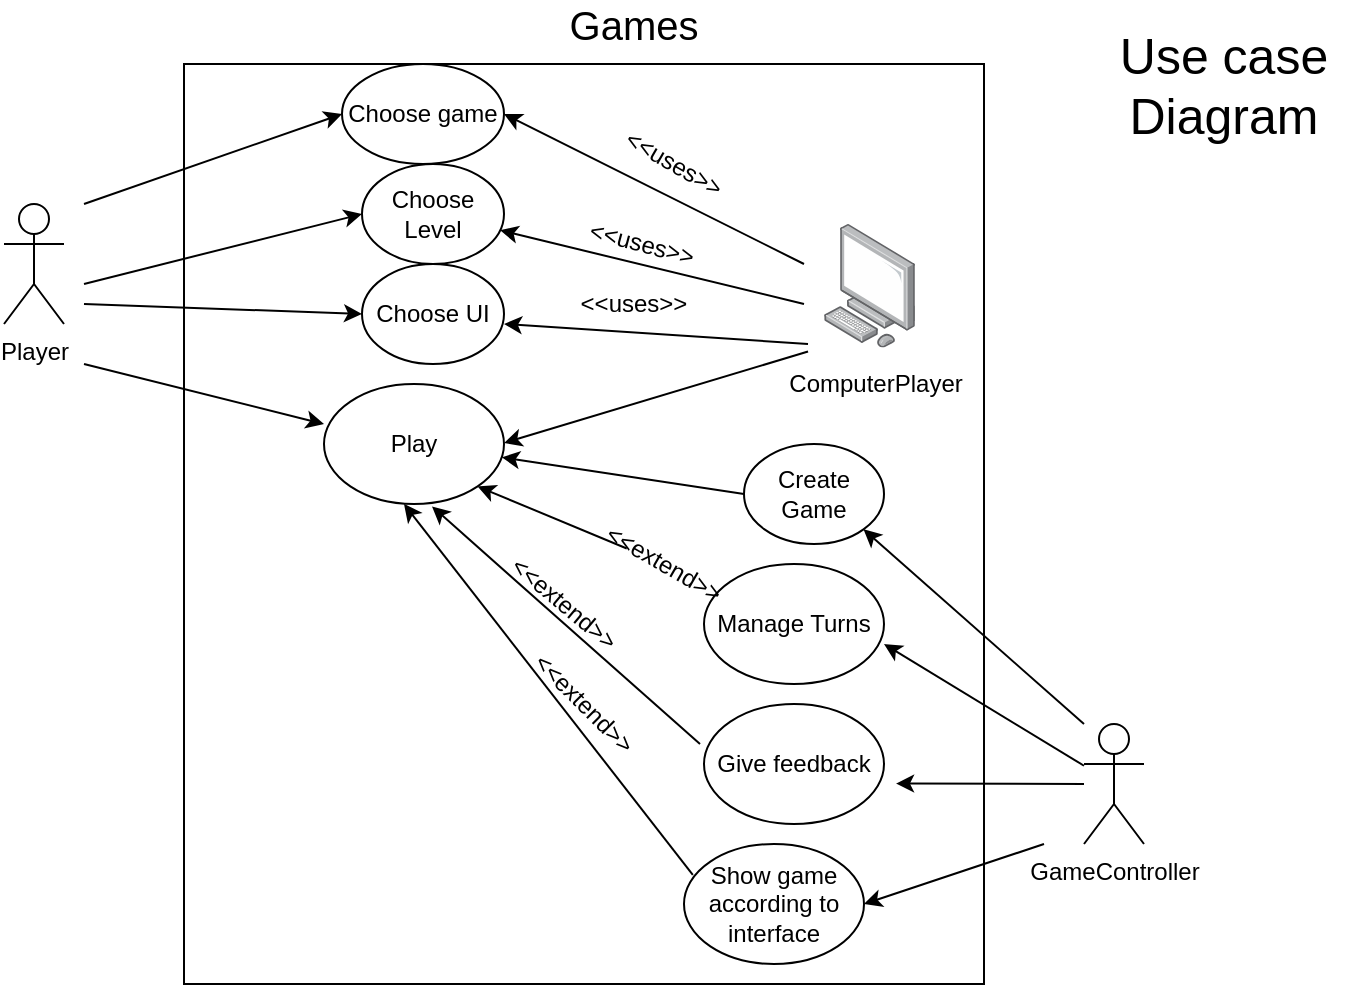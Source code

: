 <mxfile version="14.6.12" type="device" pages="4"><diagram id="Kfv9cLWpVfTjZu-Ll3FU" name="Use Case Diagram"><mxGraphModel dx="920" dy="556" grid="1" gridSize="10" guides="1" tooltips="1" connect="1" arrows="1" fold="1" page="1" pageScale="1" pageWidth="827" pageHeight="1169" math="0" shadow="0"><root><mxCell id="0"/><mxCell id="1" parent="0"/><mxCell id="fmGJ1jPK9tVz3Tthx8Hf-34" value="" style="rounded=0;whiteSpace=wrap;html=1;" parent="1" vertex="1"><mxGeometry x="230" y="50" width="400" height="460" as="geometry"/></mxCell><mxCell id="fmGJ1jPK9tVz3Tthx8Hf-35" value="Player" style="shape=umlActor;verticalLabelPosition=bottom;verticalAlign=top;html=1;outlineConnect=0;" parent="1" vertex="1"><mxGeometry x="140" y="120" width="30" height="60" as="geometry"/></mxCell><mxCell id="fmGJ1jPK9tVz3Tthx8Hf-36" value="" style="endArrow=classic;html=1;entryX=0;entryY=0.5;entryDx=0;entryDy=0;" parent="1" target="fmGJ1jPK9tVz3Tthx8Hf-40" edge="1"><mxGeometry width="50" height="50" relative="1" as="geometry"><mxPoint x="180" y="120" as="sourcePoint"/><mxPoint x="310" y="100" as="targetPoint"/></mxGeometry></mxCell><mxCell id="fmGJ1jPK9tVz3Tthx8Hf-37" value="" style="endArrow=classic;html=1;entryX=0;entryY=0.5;entryDx=0;entryDy=0;" parent="1" target="fmGJ1jPK9tVz3Tthx8Hf-41" edge="1"><mxGeometry width="50" height="50" relative="1" as="geometry"><mxPoint x="180" y="160" as="sourcePoint"/><mxPoint x="310" y="160" as="targetPoint"/></mxGeometry></mxCell><mxCell id="fmGJ1jPK9tVz3Tthx8Hf-38" value="" style="endArrow=classic;html=1;" parent="1" edge="1"><mxGeometry width="50" height="50" relative="1" as="geometry"><mxPoint x="180" y="200" as="sourcePoint"/><mxPoint x="300" y="230" as="targetPoint"/></mxGeometry></mxCell><mxCell id="fmGJ1jPK9tVz3Tthx8Hf-39" value="Play" style="ellipse;whiteSpace=wrap;html=1;" parent="1" vertex="1"><mxGeometry x="300" y="210" width="90" height="60" as="geometry"/></mxCell><mxCell id="fmGJ1jPK9tVz3Tthx8Hf-40" value="Choose game" style="ellipse;whiteSpace=wrap;html=1;" parent="1" vertex="1"><mxGeometry x="309" y="50" width="81" height="50" as="geometry"/></mxCell><mxCell id="fmGJ1jPK9tVz3Tthx8Hf-41" value="Choose Level" style="ellipse;whiteSpace=wrap;html=1;" parent="1" vertex="1"><mxGeometry x="319" y="100" width="71" height="50" as="geometry"/></mxCell><mxCell id="fmGJ1jPK9tVz3Tthx8Hf-42" value="" style="endArrow=classic;html=1;" parent="1" target="fmGJ1jPK9tVz3Tthx8Hf-41" edge="1"><mxGeometry width="50" height="50" relative="1" as="geometry"><mxPoint x="540" y="170" as="sourcePoint"/><mxPoint x="400" y="170" as="targetPoint"/></mxGeometry></mxCell><mxCell id="fmGJ1jPK9tVz3Tthx8Hf-43" value="" style="endArrow=classic;html=1;entryX=1.122;entryY=0.5;entryDx=0;entryDy=0;entryPerimeter=0;exitX=-0.175;exitY=1.032;exitDx=0;exitDy=0;exitPerimeter=0;" parent="1" source="fmGJ1jPK9tVz3Tthx8Hf-59" edge="1"><mxGeometry width="50" height="50" relative="1" as="geometry"><mxPoint x="540" y="200" as="sourcePoint"/><mxPoint x="390" y="239.5" as="targetPoint"/></mxGeometry></mxCell><mxCell id="fmGJ1jPK9tVz3Tthx8Hf-44" value="" style="endArrow=classic;html=1;entryX=1;entryY=0.5;entryDx=0;entryDy=0;" parent="1" target="fmGJ1jPK9tVz3Tthx8Hf-40" edge="1"><mxGeometry width="50" height="50" relative="1" as="geometry"><mxPoint x="540" y="150" as="sourcePoint"/><mxPoint x="399" y="99.5" as="targetPoint"/></mxGeometry></mxCell><mxCell id="fmGJ1jPK9tVz3Tthx8Hf-45" value="" style="endArrow=classic;html=1;entryX=1;entryY=1;entryDx=0;entryDy=0;startArrow=none;" parent="1" source="fmGJ1jPK9tVz3Tthx8Hf-51" target="fmGJ1jPK9tVz3Tthx8Hf-39" edge="1"><mxGeometry width="50" height="50" relative="1" as="geometry"><mxPoint x="500" y="330" as="sourcePoint"/><mxPoint x="400" y="249.5" as="targetPoint"/></mxGeometry></mxCell><mxCell id="fmGJ1jPK9tVz3Tthx8Hf-46" value="" style="endArrow=classic;html=1;entryX=1;entryY=1;entryDx=0;entryDy=0;" parent="1" edge="1"><mxGeometry width="50" height="50" relative="1" as="geometry"><mxPoint x="488" y="390" as="sourcePoint"/><mxPoint x="354.0" y="271.213" as="targetPoint"/></mxGeometry></mxCell><mxCell id="fmGJ1jPK9tVz3Tthx8Hf-47" value="" style="endArrow=classic;html=1;exitX=0.049;exitY=0.257;exitDx=0;exitDy=0;exitPerimeter=0;" parent="1" source="fmGJ1jPK9tVz3Tthx8Hf-50" edge="1"><mxGeometry width="50" height="50" relative="1" as="geometry"><mxPoint x="480" y="450" as="sourcePoint"/><mxPoint x="340" y="270" as="targetPoint"/></mxGeometry></mxCell><mxCell id="fmGJ1jPK9tVz3Tthx8Hf-48" value="Manage Turns" style="ellipse;whiteSpace=wrap;html=1;" parent="1" vertex="1"><mxGeometry x="490" y="300" width="90" height="60" as="geometry"/></mxCell><mxCell id="fmGJ1jPK9tVz3Tthx8Hf-49" value="Give feedback" style="ellipse;whiteSpace=wrap;html=1;" parent="1" vertex="1"><mxGeometry x="490" y="370" width="90" height="60" as="geometry"/></mxCell><mxCell id="fmGJ1jPK9tVz3Tthx8Hf-50" value="Show game according to interface" style="ellipse;whiteSpace=wrap;html=1;" parent="1" vertex="1"><mxGeometry x="480" y="440" width="90" height="60" as="geometry"/></mxCell><mxCell id="fmGJ1jPK9tVz3Tthx8Hf-51" value="&amp;lt;&amp;lt;extend&amp;gt;&amp;gt;" style="text;html=1;strokeColor=none;fillColor=none;align=center;verticalAlign=middle;whiteSpace=wrap;rounded=0;rotation=30;" parent="1" vertex="1"><mxGeometry x="450" y="290" width="40" height="20" as="geometry"/></mxCell><mxCell id="fmGJ1jPK9tVz3Tthx8Hf-53" value="&amp;lt;&amp;lt;extend&amp;gt;&amp;gt;" style="text;html=1;strokeColor=none;fillColor=none;align=center;verticalAlign=middle;whiteSpace=wrap;rounded=0;rotation=40;" parent="1" vertex="1"><mxGeometry x="400" y="310" width="40" height="20" as="geometry"/></mxCell><mxCell id="fmGJ1jPK9tVz3Tthx8Hf-54" value="&amp;lt;&amp;lt;extend&amp;gt;&amp;gt;" style="text;html=1;strokeColor=none;fillColor=none;align=center;verticalAlign=middle;whiteSpace=wrap;rounded=0;rotation=45;" parent="1" vertex="1"><mxGeometry x="410" y="360" width="40" height="20" as="geometry"/></mxCell><mxCell id="fmGJ1jPK9tVz3Tthx8Hf-55" value="GameController" style="shape=umlActor;verticalLabelPosition=bottom;verticalAlign=top;html=1;outlineConnect=0;" parent="1" vertex="1"><mxGeometry x="680" y="380" width="30" height="60" as="geometry"/></mxCell><mxCell id="fmGJ1jPK9tVz3Tthx8Hf-56" value="" style="endArrow=classic;html=1;" parent="1" source="fmGJ1jPK9tVz3Tthx8Hf-55" edge="1"><mxGeometry width="50" height="50" relative="1" as="geometry"><mxPoint x="530" y="390" as="sourcePoint"/><mxPoint x="580" y="340" as="targetPoint"/></mxGeometry></mxCell><mxCell id="fmGJ1jPK9tVz3Tthx8Hf-57" value="" style="endArrow=classic;html=1;entryX=1.067;entryY=0.663;entryDx=0;entryDy=0;entryPerimeter=0;" parent="1" target="fmGJ1jPK9tVz3Tthx8Hf-49" edge="1"><mxGeometry width="50" height="50" relative="1" as="geometry"><mxPoint x="680" y="410" as="sourcePoint"/><mxPoint x="590" y="350" as="targetPoint"/></mxGeometry></mxCell><mxCell id="fmGJ1jPK9tVz3Tthx8Hf-58" value="" style="endArrow=classic;html=1;entryX=1;entryY=0.5;entryDx=0;entryDy=0;" parent="1" target="fmGJ1jPK9tVz3Tthx8Hf-50" edge="1"><mxGeometry width="50" height="50" relative="1" as="geometry"><mxPoint x="660" y="440" as="sourcePoint"/><mxPoint x="596.03" y="419.78" as="targetPoint"/></mxGeometry></mxCell><mxCell id="fmGJ1jPK9tVz3Tthx8Hf-59" value="" style="points=[];aspect=fixed;html=1;align=center;shadow=0;dashed=0;image;image=img/lib/allied_telesis/computer_and_terminals/Personal_Computer.svg;" parent="1" vertex="1"><mxGeometry x="550" y="130" width="45.6" height="61.8" as="geometry"/></mxCell><mxCell id="fmGJ1jPK9tVz3Tthx8Hf-60" value="ComputerPlayer" style="text;html=1;strokeColor=none;fillColor=none;align=center;verticalAlign=middle;whiteSpace=wrap;rounded=0;" parent="1" vertex="1"><mxGeometry x="555.6" y="200" width="40" height="20" as="geometry"/></mxCell><mxCell id="fmGJ1jPK9tVz3Tthx8Hf-61" value="&lt;font style=&quot;font-size: 20px&quot;&gt;Games&lt;/font&gt;" style="text;html=1;strokeColor=none;fillColor=none;align=center;verticalAlign=middle;whiteSpace=wrap;rounded=0;glass=1;" parent="1" vertex="1"><mxGeometry x="390" y="20" width="130" height="20" as="geometry"/></mxCell><mxCell id="fmGJ1jPK9tVz3Tthx8Hf-63" value="&lt;font style=&quot;font-size: 25px&quot;&gt;Use case&lt;br&gt;Diagram&lt;br&gt;&lt;/font&gt;" style="text;html=1;strokeColor=none;fillColor=none;align=center;verticalAlign=middle;whiteSpace=wrap;rounded=0;glass=1;strokeWidth=25;" parent="1" vertex="1"><mxGeometry x="690" y="50" width="120" height="20" as="geometry"/></mxCell><mxCell id="d9lMwyay_7LNkSgsdS78-3" value="&lt;font color=&quot;#000000&quot;&gt;&amp;lt;&amp;lt;uses&amp;gt;&amp;gt;&lt;/font&gt;" style="text;html=1;strokeColor=none;fillColor=none;align=center;verticalAlign=middle;whiteSpace=wrap;rounded=0;shadow=0;glass=0;fontColor=#FFFFFF;rotation=30;" parent="1" vertex="1"><mxGeometry x="430" y="90" width="90" height="20" as="geometry"/></mxCell><mxCell id="d9lMwyay_7LNkSgsdS78-4" value="&lt;font color=&quot;#000000&quot;&gt;&amp;lt;&amp;lt;uses&amp;gt;&amp;gt;&lt;/font&gt;" style="text;html=1;strokeColor=none;fillColor=none;align=center;verticalAlign=middle;whiteSpace=wrap;rounded=0;shadow=0;glass=0;fontColor=#FFFFFF;rotation=15;" parent="1" vertex="1"><mxGeometry x="414" y="130" width="90" height="20" as="geometry"/></mxCell><mxCell id="fHSv1JuTwKMK2p51Aazv-4" value="Choose UI" style="ellipse;whiteSpace=wrap;html=1;" parent="1" vertex="1"><mxGeometry x="319" y="150" width="71" height="50" as="geometry"/></mxCell><mxCell id="fHSv1JuTwKMK2p51Aazv-7" value="" style="endArrow=classic;html=1;entryX=0;entryY=0.5;entryDx=0;entryDy=0;" parent="1" target="fHSv1JuTwKMK2p51Aazv-4" edge="1"><mxGeometry width="50" height="50" relative="1" as="geometry"><mxPoint x="180" y="170" as="sourcePoint"/><mxPoint x="430" y="160" as="targetPoint"/></mxGeometry></mxCell><mxCell id="fHSv1JuTwKMK2p51Aazv-8" value="&lt;font color=&quot;#000000&quot;&gt;&amp;lt;&amp;lt;uses&amp;gt;&amp;gt;&lt;/font&gt;" style="text;html=1;strokeColor=none;fillColor=none;align=center;verticalAlign=middle;whiteSpace=wrap;rounded=0;shadow=0;glass=0;fontColor=#FFFFFF;rotation=0;" parent="1" vertex="1"><mxGeometry x="410" y="160" width="90" height="20" as="geometry"/></mxCell><mxCell id="fHSv1JuTwKMK2p51Aazv-9" value="" style="endArrow=classic;html=1;" parent="1" edge="1"><mxGeometry width="50" height="50" relative="1" as="geometry"><mxPoint x="542" y="190" as="sourcePoint"/><mxPoint x="390.005" y="180.002" as="targetPoint"/></mxGeometry></mxCell><mxCell id="fHSv1JuTwKMK2p51Aazv-11" value="Create Game" style="ellipse;whiteSpace=wrap;html=1;" parent="1" vertex="1"><mxGeometry x="510" y="240" width="70" height="50" as="geometry"/></mxCell><mxCell id="fHSv1JuTwKMK2p51Aazv-15" value="" style="endArrow=classic;html=1;entryX=1;entryY=1;entryDx=0;entryDy=0;" parent="1" target="fHSv1JuTwKMK2p51Aazv-11" edge="1"><mxGeometry width="50" height="50" relative="1" as="geometry"><mxPoint x="680" y="380" as="sourcePoint"/><mxPoint x="730" y="330" as="targetPoint"/></mxGeometry></mxCell><mxCell id="fHSv1JuTwKMK2p51Aazv-17" value="" style="endArrow=classic;html=1;exitX=0;exitY=0.5;exitDx=0;exitDy=0;" parent="1" source="fHSv1JuTwKMK2p51Aazv-11" target="fmGJ1jPK9tVz3Tthx8Hf-39" edge="1"><mxGeometry width="50" height="50" relative="1" as="geometry"><mxPoint x="380" y="310" as="sourcePoint"/><mxPoint x="430" y="260" as="targetPoint"/></mxGeometry></mxCell></root></mxGraphModel></diagram><diagram id="VDHdiBBQ88f43B83CeXK" name="Activity Diagram"><mxGraphModel dx="1117" dy="676" grid="1" gridSize="10" guides="1" tooltips="1" connect="1" arrows="1" fold="1" page="1" pageScale="1" pageWidth="827" pageHeight="1169" math="0" shadow="0"><root><mxCell id="D2iqlwAgLP0jK3scuJWC-0"/><mxCell id="D2iqlwAgLP0jK3scuJWC-1" parent="D2iqlwAgLP0jK3scuJWC-0"/><mxCell id="EbOYa1Z9FjeE-dZY1mAR-6" value="Display game options" style="rounded=1;whiteSpace=wrap;html=1;glass=0;strokeWidth=1;" parent="D2iqlwAgLP0jK3scuJWC-1" vertex="1"><mxGeometry x="355" y="80" width="100" height="50" as="geometry"/></mxCell><mxCell id="EbOYa1Z9FjeE-dZY1mAR-7" value="" style="points=[[0.145,0.145,0],[0.5,0,0],[0.855,0.145,0],[1,0.5,0],[0.855,0.855,0],[0.5,1,0],[0.145,0.855,0],[0,0.5,0]];shape=mxgraph.bpmn.event;html=1;verticalLabelPosition=bottom;labelBackgroundColor=#ffffff;verticalAlign=top;align=center;perimeter=ellipsePerimeter;outlineConnect=0;aspect=fixed;outline=standard;symbol=general;glass=0;strokeWidth=1;fillColor=#000000;" parent="D2iqlwAgLP0jK3scuJWC-1" vertex="1"><mxGeometry x="390" y="10" width="30" height="30" as="geometry"/></mxCell><mxCell id="EbOYa1Z9FjeE-dZY1mAR-8" value="" style="endArrow=classic;html=1;exitX=0.5;exitY=1;exitDx=0;exitDy=0;exitPerimeter=0;entryX=0.5;entryY=0;entryDx=0;entryDy=0;" parent="D2iqlwAgLP0jK3scuJWC-1" source="EbOYa1Z9FjeE-dZY1mAR-7" target="EbOYa1Z9FjeE-dZY1mAR-6" edge="1"><mxGeometry width="50" height="50" relative="1" as="geometry"><mxPoint x="110" y="240" as="sourcePoint"/><mxPoint x="160" y="190" as="targetPoint"/></mxGeometry></mxCell><mxCell id="EbOYa1Z9FjeE-dZY1mAR-16" value="" style="edgeStyle=orthogonalEdgeStyle;rounded=0;orthogonalLoop=1;jettySize=auto;html=1;entryX=0.5;entryY=0;entryDx=0;entryDy=0;" parent="D2iqlwAgLP0jK3scuJWC-1" source="EbOYa1Z9FjeE-dZY1mAR-9" target="qBonkk8LBmKzCiXyyd8T-0" edge="1"><mxGeometry relative="1" as="geometry"><mxPoint x="405" y="330" as="targetPoint"/></mxGeometry></mxCell><mxCell id="EbOYa1Z9FjeE-dZY1mAR-9" value="&lt;span&gt;Display game Difficulty&lt;/span&gt;" style="rounded=1;whiteSpace=wrap;html=1;glass=0;strokeWidth=1;" parent="D2iqlwAgLP0jK3scuJWC-1" vertex="1"><mxGeometry x="355" y="190" width="100" height="50" as="geometry"/></mxCell><mxCell id="EbOYa1Z9FjeE-dZY1mAR-28" value="" style="edgeStyle=orthogonalEdgeStyle;rounded=0;orthogonalLoop=1;jettySize=auto;html=1;entryX=0.5;entryY=0;entryDx=0;entryDy=0;" parent="D2iqlwAgLP0jK3scuJWC-1" source="EbOYa1Z9FjeE-dZY1mAR-12" target="EbOYa1Z9FjeE-dZY1mAR-70" edge="1"><mxGeometry relative="1" as="geometry"><mxPoint x="398.765" y="510.016" as="targetPoint"/></mxGeometry></mxCell><mxCell id="EbOYa1Z9FjeE-dZY1mAR-12" value="Display Game" style="rounded=1;whiteSpace=wrap;html=1;glass=0;strokeWidth=1;" parent="D2iqlwAgLP0jK3scuJWC-1" vertex="1"><mxGeometry x="355" y="420" width="100" height="50" as="geometry"/></mxCell><mxCell id="EbOYa1Z9FjeE-dZY1mAR-20" value="" style="endArrow=classic;html=1;exitX=0.5;exitY=1;exitDx=0;exitDy=0;entryX=0.5;entryY=0;entryDx=0;entryDy=0;" parent="D2iqlwAgLP0jK3scuJWC-1" source="EbOYa1Z9FjeE-dZY1mAR-6" target="EbOYa1Z9FjeE-dZY1mAR-9" edge="1"><mxGeometry width="50" height="50" relative="1" as="geometry"><mxPoint x="390" y="270" as="sourcePoint"/><mxPoint x="440" y="220" as="targetPoint"/></mxGeometry></mxCell><mxCell id="EbOYa1Z9FjeE-dZY1mAR-23" value="Player move" style="rounded=1;whiteSpace=wrap;html=1;glass=0;strokeWidth=1;" parent="D2iqlwAgLP0jK3scuJWC-1" vertex="1"><mxGeometry x="520" y="530" width="100" height="50" as="geometry"/></mxCell><mxCell id="EbOYa1Z9FjeE-dZY1mAR-31" value="" style="edgeStyle=orthogonalEdgeStyle;rounded=0;orthogonalLoop=1;jettySize=auto;html=1;exitX=1;exitY=0.5;exitDx=0;exitDy=0;" parent="D2iqlwAgLP0jK3scuJWC-1" source="EbOYa1Z9FjeE-dZY1mAR-70" target="EbOYa1Z9FjeE-dZY1mAR-23" edge="1"><mxGeometry relative="1" as="geometry"><mxPoint x="440" y="555" as="sourcePoint"/></mxGeometry></mxCell><mxCell id="EbOYa1Z9FjeE-dZY1mAR-35" value="" style="edgeStyle=orthogonalEdgeStyle;rounded=0;orthogonalLoop=1;jettySize=auto;html=1;exitX=0;exitY=0.5;exitDx=0;exitDy=0;" parent="D2iqlwAgLP0jK3scuJWC-1" source="EbOYa1Z9FjeE-dZY1mAR-70" target="EbOYa1Z9FjeE-dZY1mAR-34" edge="1"><mxGeometry relative="1" as="geometry"><mxPoint x="357.5" y="555" as="sourcePoint"/></mxGeometry></mxCell><mxCell id="EbOYa1Z9FjeE-dZY1mAR-34" value="Compuer move" style="rounded=1;whiteSpace=wrap;html=1;glass=0;strokeWidth=1;" parent="D2iqlwAgLP0jK3scuJWC-1" vertex="1"><mxGeometry x="180" y="530" width="100" height="50" as="geometry"/></mxCell><mxCell id="EbOYa1Z9FjeE-dZY1mAR-36" value="Player Turn?" style="text;html=1;strokeColor=none;fillColor=none;align=center;verticalAlign=middle;whiteSpace=wrap;rounded=0;glass=0;" parent="D2iqlwAgLP0jK3scuJWC-1" vertex="1"><mxGeometry x="455" y="530" width="40" height="20" as="geometry"/></mxCell><mxCell id="EbOYa1Z9FjeE-dZY1mAR-42" value="else" style="text;html=1;strokeColor=none;fillColor=none;align=center;verticalAlign=middle;whiteSpace=wrap;rounded=0;glass=0;" parent="D2iqlwAgLP0jK3scuJWC-1" vertex="1"><mxGeometry x="315" y="530" width="40" height="20" as="geometry"/></mxCell><mxCell id="EbOYa1Z9FjeE-dZY1mAR-47" value="" style="endArrow=classic;html=1;exitX=0.5;exitY=1;exitDx=0;exitDy=0;entryX=0.5;entryY=0;entryDx=0;entryDy=0;" parent="D2iqlwAgLP0jK3scuJWC-1" source="EbOYa1Z9FjeE-dZY1mAR-34" target="EbOYa1Z9FjeE-dZY1mAR-71" edge="1"><mxGeometry width="50" height="50" relative="1" as="geometry"><mxPoint x="290" y="720" as="sourcePoint"/><mxPoint x="402.5" y="700" as="targetPoint"/></mxGeometry></mxCell><mxCell id="EbOYa1Z9FjeE-dZY1mAR-48" value="" style="endArrow=classic;html=1;exitX=0.5;exitY=1;exitDx=0;exitDy=0;entryX=0.5;entryY=0;entryDx=0;entryDy=0;" parent="D2iqlwAgLP0jK3scuJWC-1" source="EbOYa1Z9FjeE-dZY1mAR-23" target="EbOYa1Z9FjeE-dZY1mAR-71" edge="1"><mxGeometry width="50" height="50" relative="1" as="geometry"><mxPoint x="240" y="590" as="sourcePoint"/><mxPoint x="402.5" y="700" as="targetPoint"/></mxGeometry></mxCell><mxCell id="EbOYa1Z9FjeE-dZY1mAR-53" value="" style="endArrow=classic;html=1;exitX=1;exitY=0.5;exitDx=0;exitDy=0;entryX=0;entryY=0.5;entryDx=0;entryDy=0;entryPerimeter=0;" parent="D2iqlwAgLP0jK3scuJWC-1" source="EbOYa1Z9FjeE-dZY1mAR-71" target="EbOYa1Z9FjeE-dZY1mAR-55" edge="1"><mxGeometry width="50" height="50" relative="1" as="geometry"><mxPoint x="450" y="745" as="sourcePoint"/><mxPoint x="520" y="745" as="targetPoint"/></mxGeometry></mxCell><mxCell id="EbOYa1Z9FjeE-dZY1mAR-54" value="" style="endArrow=classic;html=1;exitX=0;exitY=0.5;exitDx=0;exitDy=0;entryX=1;entryY=0.5;entryDx=0;entryDy=0;" parent="D2iqlwAgLP0jK3scuJWC-1" source="EbOYa1Z9FjeE-dZY1mAR-71" target="EbOYa1Z9FjeE-dZY1mAR-56" edge="1"><mxGeometry width="50" height="50" relative="1" as="geometry"><mxPoint x="355" y="745" as="sourcePoint"/><mxPoint x="280" y="745" as="targetPoint"/></mxGeometry></mxCell><mxCell id="EbOYa1Z9FjeE-dZY1mAR-68" value="" style="edgeStyle=orthogonalEdgeStyle;rounded=0;orthogonalLoop=1;jettySize=auto;html=1;" parent="D2iqlwAgLP0jK3scuJWC-1" source="EbOYa1Z9FjeE-dZY1mAR-55" target="EbOYa1Z9FjeE-dZY1mAR-67" edge="1"><mxGeometry relative="1" as="geometry"/></mxCell><mxCell id="EbOYa1Z9FjeE-dZY1mAR-55" value="'win'\'lose'\'tie'&lt;br&gt;Feedback" style="rounded=1;whiteSpace=wrap;html=1;glass=0;strokeWidth=1;" parent="D2iqlwAgLP0jK3scuJWC-1" vertex="1"><mxGeometry x="630" y="720" width="100" height="50" as="geometry"/></mxCell><mxCell id="EbOYa1Z9FjeE-dZY1mAR-56" value="&quot;In progress&quot; Feedback" style="rounded=1;whiteSpace=wrap;html=1;glass=0;strokeWidth=1;" parent="D2iqlwAgLP0jK3scuJWC-1" vertex="1"><mxGeometry x="80" y="720" width="100" height="50" as="geometry"/></mxCell><mxCell id="EbOYa1Z9FjeE-dZY1mAR-59" value="Game finish?" style="text;html=1;strokeColor=none;fillColor=none;align=center;verticalAlign=middle;whiteSpace=wrap;rounded=0;glass=0;" parent="D2iqlwAgLP0jK3scuJWC-1" vertex="1"><mxGeometry x="470" y="720" width="100" height="20" as="geometry"/></mxCell><mxCell id="EbOYa1Z9FjeE-dZY1mAR-62" value="else" style="text;html=1;strokeColor=none;fillColor=none;align=center;verticalAlign=middle;whiteSpace=wrap;rounded=0;glass=0;" parent="D2iqlwAgLP0jK3scuJWC-1" vertex="1"><mxGeometry x="290" y="720" width="40" height="20" as="geometry"/></mxCell><mxCell id="EbOYa1Z9FjeE-dZY1mAR-66" value="" style="endArrow=classic;html=1;exitX=0.5;exitY=0;exitDx=0;exitDy=0;" parent="D2iqlwAgLP0jK3scuJWC-1" source="EbOYa1Z9FjeE-dZY1mAR-56" edge="1"><mxGeometry width="50" height="50" relative="1" as="geometry"><mxPoint x="460" y="620" as="sourcePoint"/><mxPoint x="350" y="450" as="targetPoint"/><Array as="points"><mxPoint x="130" y="450"/><mxPoint x="270" y="450"/></Array></mxGeometry></mxCell><mxCell id="EbOYa1Z9FjeE-dZY1mAR-67" value="" style="points=[[0.145,0.145,0],[0.5,0,0],[0.855,0.145,0],[1,0.5,0],[0.855,0.855,0],[0.5,1,0],[0.145,0.855,0],[0,0.5,0]];shape=mxgraph.bpmn.event;html=1;verticalLabelPosition=bottom;labelBackgroundColor=#ffffff;verticalAlign=top;align=center;perimeter=ellipsePerimeter;outlineConnect=0;aspect=fixed;outline=standard;symbol=general;glass=0;strokeWidth=1;fillColor=#000000;" parent="D2iqlwAgLP0jK3scuJWC-1" vertex="1"><mxGeometry x="665" y="880" width="30" height="30" as="geometry"/></mxCell><mxCell id="EbOYa1Z9FjeE-dZY1mAR-70" value="" style="rhombus;whiteSpace=wrap;html=1;glass=0;strokeWidth=1;" parent="D2iqlwAgLP0jK3scuJWC-1" vertex="1"><mxGeometry x="380" y="530" width="50" height="50" as="geometry"/></mxCell><mxCell id="EbOYa1Z9FjeE-dZY1mAR-71" value="" style="rhombus;whiteSpace=wrap;html=1;glass=0;strokeWidth=1;" parent="D2iqlwAgLP0jK3scuJWC-1" vertex="1"><mxGeometry x="380" y="720" width="50" height="50" as="geometry"/></mxCell><mxCell id="EbOYa1Z9FjeE-dZY1mAR-72" value="[display game]" style="text;html=1;strokeColor=none;fillColor=none;align=center;verticalAlign=middle;whiteSpace=wrap;rounded=0;glass=0;" parent="D2iqlwAgLP0jK3scuJWC-1" vertex="1"><mxGeometry x="680" y="820" width="100" height="20" as="geometry"/></mxCell><mxCell id="EbOYa1Z9FjeE-dZY1mAR-73" value="*[until game name selected]" style="text;html=1;strokeColor=none;fillColor=none;align=center;verticalAlign=middle;whiteSpace=wrap;rounded=0;glass=0;" parent="D2iqlwAgLP0jK3scuJWC-1" vertex="1"><mxGeometry x="400" y="150" width="170" height="20" as="geometry"/></mxCell><mxCell id="EbOYa1Z9FjeE-dZY1mAR-74" value="*[until Difficulty selected]" style="text;html=1;strokeColor=none;fillColor=none;align=center;verticalAlign=middle;whiteSpace=wrap;rounded=0;glass=0;" parent="D2iqlwAgLP0jK3scuJWC-1" vertex="1"><mxGeometry x="400" y="260" width="170" height="20" as="geometry"/></mxCell><mxCell id="qBonkk8LBmKzCiXyyd8T-1" value="" style="edgeStyle=orthogonalEdgeStyle;rounded=0;orthogonalLoop=1;jettySize=auto;html=1;" parent="D2iqlwAgLP0jK3scuJWC-1" source="qBonkk8LBmKzCiXyyd8T-0" target="EbOYa1Z9FjeE-dZY1mAR-12" edge="1"><mxGeometry relative="1" as="geometry"/></mxCell><mxCell id="qBonkk8LBmKzCiXyyd8T-0" value="&lt;span&gt;Display game view options&lt;/span&gt;" style="rounded=1;whiteSpace=wrap;html=1;glass=0;strokeWidth=1;" parent="D2iqlwAgLP0jK3scuJWC-1" vertex="1"><mxGeometry x="355" y="310" width="100" height="50" as="geometry"/></mxCell><mxCell id="qBonkk8LBmKzCiXyyd8T-2" value="*[until game view selected]" style="text;html=1;strokeColor=none;fillColor=none;align=center;verticalAlign=middle;whiteSpace=wrap;rounded=0;glass=0;" parent="D2iqlwAgLP0jK3scuJWC-1" vertex="1"><mxGeometry x="400" y="360" width="170" height="20" as="geometry"/></mxCell></root></mxGraphModel></diagram><diagram id="MZIJH03VG_C5dFGq0SSL" name="Class Diagram"><mxGraphModel dx="920" dy="556" grid="1" gridSize="10" guides="1" tooltips="1" connect="1" arrows="1" fold="1" page="1" pageScale="1" pageWidth="827" pageHeight="1169" math="0" shadow="0"><root><mxCell id="nQvde0F5uQivVNh8vXGs-0"/><mxCell id="nQvde0F5uQivVNh8vXGs-1" parent="nQvde0F5uQivVNh8vXGs-0"/><mxCell id="qBO-T9Hs6dV7CyjlYNT_-1" value="Board Game" style="swimlane;fontStyle=3;align=center;verticalAlign=top;childLayout=stackLayout;horizontal=1;startSize=26;horizontalStack=0;resizeParent=1;resizeParentMax=0;resizeLast=0;collapsible=1;marginBottom=0;glass=0;strokeWidth=1;fillColor=#bac8d3;strokeColor=#23445d;" parent="nQvde0F5uQivVNh8vXGs-1" vertex="1"><mxGeometry x="364" y="470" width="210" height="104" as="geometry"/></mxCell><mxCell id="qBO-T9Hs6dV7CyjlYNT_-2" value="# m_board: vector&lt;vector&lt;char&gt;&gt;" style="text;strokeColor=none;fillColor=none;align=left;verticalAlign=top;spacingLeft=4;spacingRight=4;overflow=hidden;rotatable=0;points=[[0,0.5],[1,0.5]];portConstraint=eastwest;" parent="qBO-T9Hs6dV7CyjlYNT_-1" vertex="1"><mxGeometry y="26" width="210" height="26" as="geometry"/></mxCell><mxCell id="lBX-7XyRlokgYc4WTmWk-34" value="# m_row: int" style="text;strokeColor=none;fillColor=none;align=left;verticalAlign=top;spacingLeft=4;spacingRight=4;overflow=hidden;rotatable=0;points=[[0,0.5],[1,0.5]];portConstraint=eastwest;" parent="qBO-T9Hs6dV7CyjlYNT_-1" vertex="1"><mxGeometry y="52" width="210" height="26" as="geometry"/></mxCell><mxCell id="lBX-7XyRlokgYc4WTmWk-35" value="# m_col: int" style="text;strokeColor=none;fillColor=none;align=left;verticalAlign=top;spacingLeft=4;spacingRight=4;overflow=hidden;rotatable=0;points=[[0,0.5],[1,0.5]];portConstraint=eastwest;" parent="qBO-T9Hs6dV7CyjlYNT_-1" vertex="1"><mxGeometry y="78" width="210" height="26" as="geometry"/></mxCell><mxCell id="qBO-T9Hs6dV7CyjlYNT_-5" value="Game" style="swimlane;fontStyle=3;align=center;verticalAlign=top;childLayout=stackLayout;horizontal=1;startSize=26;horizontalStack=0;resizeParent=1;resizeParentMax=0;resizeLast=0;collapsible=1;marginBottom=0;glass=0;strokeWidth=1;fillColor=#bac8d3;strokeColor=#23445d;" parent="nQvde0F5uQivVNh8vXGs-1" vertex="1"><mxGeometry x="360" y="110" width="240" height="298" as="geometry"/></mxCell><mxCell id="qBO-T9Hs6dV7CyjlYNT_-6" value="# m_move: Move" style="text;strokeColor=none;fillColor=none;align=left;verticalAlign=top;spacingLeft=4;spacingRight=4;overflow=hidden;rotatable=0;points=[[0,0.5],[1,0.5]];portConstraint=eastwest;" parent="qBO-T9Hs6dV7CyjlYNT_-5" vertex="1"><mxGeometry y="26" width="240" height="26" as="geometry"/></mxCell><mxCell id="lBX-7XyRlokgYc4WTmWk-1" value="&lt;span style=&quot;color: rgb(0 , 0 , 0) ; font-family: &amp;#34;helvetica&amp;#34; ; font-size: 12px ; font-style: normal ; font-weight: 400 ; letter-spacing: normal ; text-align: left ; text-indent: 0px ; text-transform: none ; word-spacing: 0px ; background-color: rgb(248 , 249 , 250) ; display: inline ; float: none&quot;&gt;&amp;nbsp;# m_state: enum&lt;/span&gt;" style="text;whiteSpace=wrap;html=1;fontColor=#FFFFFF;" parent="qBO-T9Hs6dV7CyjlYNT_-5" vertex="1"><mxGeometry y="52" width="240" height="30" as="geometry"/></mxCell><mxCell id="qBO-T9Hs6dV7CyjlYNT_-7" value="" style="line;strokeWidth=1;fillColor=none;align=left;verticalAlign=middle;spacingTop=-1;spacingLeft=3;spacingRight=3;rotatable=0;labelPosition=right;points=[];portConstraint=eastwest;" parent="qBO-T9Hs6dV7CyjlYNT_-5" vertex="1"><mxGeometry y="82" width="240" height="8" as="geometry"/></mxCell><mxCell id="lBX-7XyRlokgYc4WTmWk-7" value="+ try_move(): Move" style="text;strokeColor=none;fillColor=none;align=left;verticalAlign=top;spacingLeft=4;spacingRight=4;overflow=hidden;rotatable=0;points=[[0,0.5],[1,0.5]];portConstraint=eastwest;" parent="qBO-T9Hs6dV7CyjlYNT_-5" vertex="1"><mxGeometry y="90" width="240" height="26" as="geometry"/></mxCell><mxCell id="lBX-7XyRlokgYc4WTmWk-8" value="+ is_valid_move(Move): bool" style="text;strokeColor=none;fillColor=none;align=left;verticalAlign=top;spacingLeft=4;spacingRight=4;overflow=hidden;rotatable=0;points=[[0,0.5],[1,0.5]];portConstraint=eastwest;" parent="qBO-T9Hs6dV7CyjlYNT_-5" vertex="1"><mxGeometry y="116" width="240" height="26" as="geometry"/></mxCell><mxCell id="qBO-T9Hs6dV7CyjlYNT_-8" value="+ set_player_move(Move)" style="text;strokeColor=none;fillColor=none;align=left;verticalAlign=top;spacingLeft=4;spacingRight=4;overflow=hidden;rotatable=0;points=[[0,0.5],[1,0.5]];portConstraint=eastwest;" parent="qBO-T9Hs6dV7CyjlYNT_-5" vertex="1"><mxGeometry y="142" width="240" height="26" as="geometry"/></mxCell><mxCell id="lBX-7XyRlokgYc4WTmWk-9" value="+ set_computer_move()" style="text;strokeColor=none;fillColor=none;align=left;verticalAlign=top;spacingLeft=4;spacingRight=4;overflow=hidden;rotatable=0;points=[[0,0.5],[1,0.5]];portConstraint=eastwest;" parent="qBO-T9Hs6dV7CyjlYNT_-5" vertex="1"><mxGeometry y="168" width="240" height="26" as="geometry"/></mxCell><mxCell id="lBX-7XyRlokgYc4WTmWk-13" value="+ get_game_state(): enum" style="text;strokeColor=none;fillColor=none;align=left;verticalAlign=top;spacingLeft=4;spacingRight=4;overflow=hidden;rotatable=0;points=[[0,0.5],[1,0.5]];portConstraint=eastwest;" parent="qBO-T9Hs6dV7CyjlYNT_-5" vertex="1"><mxGeometry y="194" width="240" height="26" as="geometry"/></mxCell><mxCell id="lBX-7XyRlokgYc4WTmWk-12" value="+ show_game(enum)" style="text;strokeColor=none;fillColor=none;align=left;verticalAlign=top;spacingLeft=4;spacingRight=4;overflow=hidden;rotatable=0;points=[[0,0.5],[1,0.5]];portConstraint=eastwest;" parent="qBO-T9Hs6dV7CyjlYNT_-5" vertex="1"><mxGeometry y="220" width="240" height="26" as="geometry"/></mxCell><mxCell id="lBX-7XyRlokgYc4WTmWk-11" value="+ is_game_end(): bool" style="text;strokeColor=none;fillColor=none;align=left;verticalAlign=top;spacingLeft=4;spacingRight=4;overflow=hidden;rotatable=0;points=[[0,0.5],[1,0.5]];portConstraint=eastwest;" parent="qBO-T9Hs6dV7CyjlYNT_-5" vertex="1"><mxGeometry y="246" width="240" height="26" as="geometry"/></mxCell><mxCell id="lBX-7XyRlokgYc4WTmWk-10" value="+ print_game_end(enum): " style="text;strokeColor=none;fillColor=none;align=left;verticalAlign=top;spacingLeft=4;spacingRight=4;overflow=hidden;rotatable=0;points=[[0,0.5],[1,0.5]];portConstraint=eastwest;" parent="qBO-T9Hs6dV7CyjlYNT_-5" vertex="1"><mxGeometry y="272" width="240" height="26" as="geometry"/></mxCell><mxCell id="qBO-T9Hs6dV7CyjlYNT_-9" value="TicTacToe" style="swimlane;fontStyle=3;align=center;verticalAlign=top;childLayout=stackLayout;horizontal=1;startSize=26;horizontalStack=0;resizeParent=1;resizeParentMax=0;resizeLast=0;collapsible=1;marginBottom=0;glass=0;strokeWidth=1;fillColor=#bac8d3;strokeColor=#23445d;" parent="nQvde0F5uQivVNh8vXGs-1" vertex="1"><mxGeometry x="389" y="640" width="160" height="242" as="geometry"/></mxCell><mxCell id="qBO-T9Hs6dV7CyjlYNT_-10" value="+ field: type" style="text;strokeColor=none;fillColor=none;align=left;verticalAlign=top;spacingLeft=4;spacingRight=4;overflow=hidden;rotatable=0;points=[[0,0.5],[1,0.5]];portConstraint=eastwest;" parent="qBO-T9Hs6dV7CyjlYNT_-9" vertex="1"><mxGeometry y="26" width="160" height="26" as="geometry"/></mxCell><mxCell id="qBO-T9Hs6dV7CyjlYNT_-11" value="" style="line;strokeWidth=1;fillColor=none;align=left;verticalAlign=middle;spacingTop=-1;spacingLeft=3;spacingRight=3;rotatable=0;labelPosition=right;points=[];portConstraint=eastwest;" parent="qBO-T9Hs6dV7CyjlYNT_-9" vertex="1"><mxGeometry y="52" width="160" height="8" as="geometry"/></mxCell><mxCell id="qBO-T9Hs6dV7CyjlYNT_-12" value="+ is_X_won_row(): bool" style="text;strokeColor=none;fillColor=none;align=left;verticalAlign=top;spacingLeft=4;spacingRight=4;overflow=hidden;rotatable=0;points=[[0,0.5],[1,0.5]];portConstraint=eastwest;" parent="qBO-T9Hs6dV7CyjlYNT_-9" vertex="1"><mxGeometry y="60" width="160" height="26" as="geometry"/></mxCell><mxCell id="lBX-7XyRlokgYc4WTmWk-38" value="+ is_O_won_row(): bool" style="text;strokeColor=none;fillColor=none;align=left;verticalAlign=top;spacingLeft=4;spacingRight=4;overflow=hidden;rotatable=0;points=[[0,0.5],[1,0.5]];portConstraint=eastwest;" parent="qBO-T9Hs6dV7CyjlYNT_-9" vertex="1"><mxGeometry y="86" width="160" height="26" as="geometry"/></mxCell><mxCell id="lBX-7XyRlokgYc4WTmWk-41" value="+ is_X_won_col(): bool" style="text;strokeColor=none;fillColor=none;align=left;verticalAlign=top;spacingLeft=4;spacingRight=4;overflow=hidden;rotatable=0;points=[[0,0.5],[1,0.5]];portConstraint=eastwest;" parent="qBO-T9Hs6dV7CyjlYNT_-9" vertex="1"><mxGeometry y="112" width="160" height="26" as="geometry"/></mxCell><mxCell id="lBX-7XyRlokgYc4WTmWk-40" value="+ is_O_won_col(): bool" style="text;strokeColor=none;fillColor=none;align=left;verticalAlign=top;spacingLeft=4;spacingRight=4;overflow=hidden;rotatable=0;points=[[0,0.5],[1,0.5]];portConstraint=eastwest;" parent="qBO-T9Hs6dV7CyjlYNT_-9" vertex="1"><mxGeometry y="138" width="160" height="26" as="geometry"/></mxCell><mxCell id="lBX-7XyRlokgYc4WTmWk-39" value="+ is_X_won_slant(): bool" style="text;strokeColor=none;fillColor=none;align=left;verticalAlign=top;spacingLeft=4;spacingRight=4;overflow=hidden;rotatable=0;points=[[0,0.5],[1,0.5]];portConstraint=eastwest;" parent="qBO-T9Hs6dV7CyjlYNT_-9" vertex="1"><mxGeometry y="164" width="160" height="26" as="geometry"/></mxCell><mxCell id="lBX-7XyRlokgYc4WTmWk-37" value="+ is_O_won_slant(): bool" style="text;strokeColor=none;fillColor=none;align=left;verticalAlign=top;spacingLeft=4;spacingRight=4;overflow=hidden;rotatable=0;points=[[0,0.5],[1,0.5]];portConstraint=eastwest;" parent="qBO-T9Hs6dV7CyjlYNT_-9" vertex="1"><mxGeometry y="190" width="160" height="26" as="geometry"/></mxCell><mxCell id="lBX-7XyRlokgYc4WTmWk-36" value="+ is_game_end_tie(): bool" style="text;strokeColor=none;fillColor=none;align=left;verticalAlign=top;spacingLeft=4;spacingRight=4;overflow=hidden;rotatable=0;points=[[0,0.5],[1,0.5]];portConstraint=eastwest;" parent="qBO-T9Hs6dV7CyjlYNT_-9" vertex="1"><mxGeometry y="216" width="160" height="26" as="geometry"/></mxCell><mxCell id="qBO-T9Hs6dV7CyjlYNT_-13" value="TicTacToe Mediuim" style="swimlane;fontStyle=1;align=center;verticalAlign=top;childLayout=stackLayout;horizontal=1;startSize=26;horizontalStack=0;resizeParent=1;resizeParentMax=0;resizeLast=0;collapsible=1;marginBottom=0;glass=0;strokeWidth=1;fillColor=#bac8d3;strokeColor=#23445d;" parent="nQvde0F5uQivVNh8vXGs-1" vertex="1"><mxGeometry x="490" y="950" width="160" height="138" as="geometry"/></mxCell><mxCell id="qBO-T9Hs6dV7CyjlYNT_-15" value="" style="line;strokeWidth=1;fillColor=none;align=left;verticalAlign=middle;spacingTop=-1;spacingLeft=3;spacingRight=3;rotatable=0;labelPosition=right;points=[];portConstraint=eastwest;" parent="qBO-T9Hs6dV7CyjlYNT_-13" vertex="1"><mxGeometry y="26" width="160" height="8" as="geometry"/></mxCell><mxCell id="qBO-T9Hs6dV7CyjlYNT_-16" value="+ set_O()" style="text;strokeColor=none;fillColor=none;align=left;verticalAlign=top;spacingLeft=4;spacingRight=4;overflow=hidden;rotatable=0;points=[[0,0.5],[1,0.5]];portConstraint=eastwest;" parent="qBO-T9Hs6dV7CyjlYNT_-13" vertex="1"><mxGeometry y="34" width="160" height="26" as="geometry"/></mxCell><mxCell id="lBX-7XyRlokgYc4WTmWk-48" value="- check_Rows(char): bool" style="text;strokeColor=none;fillColor=none;align=left;verticalAlign=top;spacingLeft=4;spacingRight=4;overflow=hidden;rotatable=0;points=[[0,0.5],[1,0.5]];portConstraint=eastwest;" parent="qBO-T9Hs6dV7CyjlYNT_-13" vertex="1"><mxGeometry y="60" width="160" height="26" as="geometry"/></mxCell><mxCell id="lBX-7XyRlokgYc4WTmWk-49" value="- check_Cols(char): bool" style="text;strokeColor=none;fillColor=none;align=left;verticalAlign=top;spacingLeft=4;spacingRight=4;overflow=hidden;rotatable=0;points=[[0,0.5],[1,0.5]];portConstraint=eastwest;" parent="qBO-T9Hs6dV7CyjlYNT_-13" vertex="1"><mxGeometry y="86" width="160" height="26" as="geometry"/></mxCell><mxCell id="lBX-7XyRlokgYc4WTmWk-47" value="- check_Slants(char): bool" style="text;strokeColor=none;fillColor=none;align=left;verticalAlign=top;spacingLeft=4;spacingRight=4;overflow=hidden;rotatable=0;points=[[0,0.5],[1,0.5]];portConstraint=eastwest;" parent="qBO-T9Hs6dV7CyjlYNT_-13" vertex="1"><mxGeometry y="112" width="160" height="26" as="geometry"/></mxCell><mxCell id="qBO-T9Hs6dV7CyjlYNT_-18" value="TicTacToe Low" style="swimlane;fontStyle=1;align=center;verticalAlign=top;childLayout=stackLayout;horizontal=1;startSize=26;horizontalStack=0;resizeParent=1;resizeParentMax=0;resizeLast=0;collapsible=1;marginBottom=0;glass=0;strokeWidth=1;fillColor=#bac8d3;strokeColor=#23445d;" parent="nQvde0F5uQivVNh8vXGs-1" vertex="1"><mxGeometry x="300" y="950" width="160" height="20" as="geometry"/></mxCell><mxCell id="qBO-T9Hs6dV7CyjlYNT_-22" value="Game Controller" style="swimlane;fontStyle=1;align=center;verticalAlign=top;childLayout=stackLayout;horizontal=1;startSize=26;horizontalStack=0;resizeParent=1;resizeParentMax=0;resizeLast=0;collapsible=1;marginBottom=0;glass=0;strokeWidth=1;fillColor=#bac8d3;strokeColor=#23445d;" parent="nQvde0F5uQivVNh8vXGs-1" vertex="1"><mxGeometry x="620" y="40" width="190" height="86" as="geometry"/></mxCell><mxCell id="qBO-T9Hs6dV7CyjlYNT_-23" value="- curr_game: shared_ptr&lt;Game&gt;" style="text;strokeColor=none;fillColor=none;align=left;verticalAlign=top;spacingLeft=4;spacingRight=4;overflow=hidden;rotatable=0;points=[[0,0.5],[1,0.5]];portConstraint=eastwest;" parent="qBO-T9Hs6dV7CyjlYNT_-22" vertex="1"><mxGeometry y="26" width="190" height="26" as="geometry"/></mxCell><mxCell id="qBO-T9Hs6dV7CyjlYNT_-24" value="" style="line;strokeWidth=1;fillColor=none;align=left;verticalAlign=middle;spacingTop=-1;spacingLeft=3;spacingRight=3;rotatable=0;labelPosition=right;points=[];portConstraint=eastwest;" parent="qBO-T9Hs6dV7CyjlYNT_-22" vertex="1"><mxGeometry y="52" width="190" height="8" as="geometry"/></mxCell><mxCell id="qBO-T9Hs6dV7CyjlYNT_-25" value="+ play()" style="text;strokeColor=none;fillColor=none;align=left;verticalAlign=top;spacingLeft=4;spacingRight=4;overflow=hidden;rotatable=0;points=[[0,0.5],[1,0.5]];portConstraint=eastwest;" parent="qBO-T9Hs6dV7CyjlYNT_-22" vertex="1"><mxGeometry y="60" width="190" height="26" as="geometry"/></mxCell><mxCell id="qBO-T9Hs6dV7CyjlYNT_-26" value="Move" style="swimlane;fontStyle=1;align=center;verticalAlign=top;childLayout=stackLayout;horizontal=1;startSize=26;horizontalStack=0;resizeParent=1;resizeParentMax=0;resizeLast=0;collapsible=1;marginBottom=0;glass=0;strokeWidth=1;fillColor=#bac8d3;strokeColor=#23445d;" parent="nQvde0F5uQivVNh8vXGs-1" vertex="1"><mxGeometry x="100" y="110" width="160" height="190" as="geometry"/></mxCell><mxCell id="qBO-T9Hs6dV7CyjlYNT_-27" value="- m_x: int" style="text;strokeColor=none;fillColor=none;align=left;verticalAlign=top;spacingLeft=4;spacingRight=4;overflow=hidden;rotatable=0;points=[[0,0.5],[1,0.5]];portConstraint=eastwest;" parent="qBO-T9Hs6dV7CyjlYNT_-26" vertex="1"><mxGeometry y="26" width="160" height="26" as="geometry"/></mxCell><mxCell id="lBX-7XyRlokgYc4WTmWk-15" value="- m_y: int" style="text;strokeColor=none;fillColor=none;align=left;verticalAlign=top;spacingLeft=4;spacingRight=4;overflow=hidden;rotatable=0;points=[[0,0.5],[1,0.5]];portConstraint=eastwest;" parent="qBO-T9Hs6dV7CyjlYNT_-26" vertex="1"><mxGeometry y="52" width="160" height="26" as="geometry"/></mxCell><mxCell id="qBO-T9Hs6dV7CyjlYNT_-28" value="" style="line;strokeWidth=1;fillColor=none;align=left;verticalAlign=middle;spacingTop=-1;spacingLeft=3;spacingRight=3;rotatable=0;labelPosition=right;points=[];portConstraint=eastwest;" parent="qBO-T9Hs6dV7CyjlYNT_-26" vertex="1"><mxGeometry y="78" width="160" height="8" as="geometry"/></mxCell><mxCell id="qBO-T9Hs6dV7CyjlYNT_-29" value="+ set_x(int)" style="text;strokeColor=none;fillColor=none;align=left;verticalAlign=top;spacingLeft=4;spacingRight=4;overflow=hidden;rotatable=0;points=[[0,0.5],[1,0.5]];portConstraint=eastwest;" parent="qBO-T9Hs6dV7CyjlYNT_-26" vertex="1"><mxGeometry y="86" width="160" height="26" as="geometry"/></mxCell><mxCell id="lBX-7XyRlokgYc4WTmWk-16" value="+ set_y(int)" style="text;strokeColor=none;fillColor=none;align=left;verticalAlign=top;spacingLeft=4;spacingRight=4;overflow=hidden;rotatable=0;points=[[0,0.5],[1,0.5]];portConstraint=eastwest;" parent="qBO-T9Hs6dV7CyjlYNT_-26" vertex="1"><mxGeometry y="112" width="160" height="26" as="geometry"/></mxCell><mxCell id="lBX-7XyRlokgYc4WTmWk-18" value="+ get_x() : int" style="text;strokeColor=none;fillColor=none;align=left;verticalAlign=top;spacingLeft=4;spacingRight=4;overflow=hidden;rotatable=0;points=[[0,0.5],[1,0.5]];portConstraint=eastwest;" parent="qBO-T9Hs6dV7CyjlYNT_-26" vertex="1"><mxGeometry y="138" width="160" height="26" as="geometry"/></mxCell><mxCell id="lBX-7XyRlokgYc4WTmWk-17" value="+ get_y() : int" style="text;strokeColor=none;fillColor=none;align=left;verticalAlign=top;spacingLeft=4;spacingRight=4;overflow=hidden;rotatable=0;points=[[0,0.5],[1,0.5]];portConstraint=eastwest;" parent="qBO-T9Hs6dV7CyjlYNT_-26" vertex="1"><mxGeometry y="164" width="160" height="26" as="geometry"/></mxCell><mxCell id="qBO-T9Hs6dV7CyjlYNT_-33" value="" style="endArrow=none;startArrow=diamondThin;endFill=0;startFill=1;html=1;verticalAlign=bottom;labelBackgroundColor=none;strokeWidth=1;startSize=8;endSize=8;fontColor=#FFFFFF;" parent="nQvde0F5uQivVNh8vXGs-1" edge="1"><mxGeometry width="160" relative="1" as="geometry"><mxPoint x="360" y="160" as="sourcePoint"/><mxPoint x="260" y="160" as="targetPoint"/></mxGeometry></mxCell><mxCell id="qBO-T9Hs6dV7CyjlYNT_-37" value="" style="endArrow=classic;html=1;fontColor=#FFFFFF;" parent="nQvde0F5uQivVNh8vXGs-1" edge="1"><mxGeometry width="50" height="50" relative="1" as="geometry"><mxPoint x="469.16" y="638" as="sourcePoint"/><mxPoint x="468.66" y="574" as="targetPoint"/></mxGeometry></mxCell><mxCell id="qBO-T9Hs6dV7CyjlYNT_-38" value="" style="endArrow=classic;html=1;fontColor=#FFFFFF;exitX=0.834;exitY=-0.006;exitDx=0;exitDy=0;exitPerimeter=0;" parent="nQvde0F5uQivVNh8vXGs-1" source="qBO-T9Hs6dV7CyjlYNT_-18" edge="1"><mxGeometry width="50" height="50" relative="1" as="geometry"><mxPoint x="434" y="946" as="sourcePoint"/><mxPoint x="433.66" y="882" as="targetPoint"/></mxGeometry></mxCell><mxCell id="qBO-T9Hs6dV7CyjlYNT_-39" value="" style="endArrow=classic;html=1;fontColor=#FFFFFF;exitX=0.188;exitY=-0.006;exitDx=0;exitDy=0;exitPerimeter=0;" parent="nQvde0F5uQivVNh8vXGs-1" source="qBO-T9Hs6dV7CyjlYNT_-13" edge="1"><mxGeometry width="50" height="50" relative="1" as="geometry"><mxPoint x="520" y="946" as="sourcePoint"/><mxPoint x="519.66" y="882" as="targetPoint"/><Array as="points"><mxPoint x="519.66" y="916"/></Array></mxGeometry></mxCell><mxCell id="qBO-T9Hs6dV7CyjlYNT_-40" value="" style="endArrow=none;startArrow=diamondThin;endFill=0;startFill=1;html=1;verticalAlign=bottom;labelBackgroundColor=none;strokeWidth=1;startSize=8;endSize=8;fontColor=#FFFFFF;entryX=0.75;entryY=1;entryDx=0;entryDy=0;" parent="nQvde0F5uQivVNh8vXGs-1" target="qBO-T9Hs6dV7CyjlYNT_-42" edge="1"><mxGeometry width="160" relative="1" as="geometry"><mxPoint x="620" y="58" as="sourcePoint"/><mxPoint x="520" y="160" as="targetPoint"/><Array as="points"><mxPoint x="560" y="58"/><mxPoint x="444" y="58"/></Array></mxGeometry></mxCell><mxCell id="qBO-T9Hs6dV7CyjlYNT_-41" value="&lt;font color=&quot;#000000&quot;&gt;1&lt;/font&gt;" style="text;html=1;strokeColor=none;fillColor=none;align=center;verticalAlign=middle;whiteSpace=wrap;rounded=0;glass=0;fontColor=#FFFFFF;" parent="nQvde0F5uQivVNh8vXGs-1" vertex="1"><mxGeometry x="570" y="40" width="40" height="20" as="geometry"/></mxCell><mxCell id="qBO-T9Hs6dV7CyjlYNT_-42" value="&lt;font color=&quot;#000000&quot; style=&quot;font-size: 14px&quot;&gt;*&lt;/font&gt;" style="text;html=1;strokeColor=none;fillColor=none;align=center;verticalAlign=middle;whiteSpace=wrap;rounded=0;glass=0;fontColor=#FFFFFF;shadow=0;" parent="nQvde0F5uQivVNh8vXGs-1" vertex="1"><mxGeometry x="414" y="90" width="40" height="20" as="geometry"/></mxCell><mxCell id="9BNF9x9wKLQ1W-7Pwb3z-1" value="&lt;font color=&quot;#000000&quot;&gt;1&lt;/font&gt;" style="text;html=1;strokeColor=none;fillColor=none;align=center;verticalAlign=middle;whiteSpace=wrap;rounded=0;glass=0;fontColor=#FFFFFF;" parent="nQvde0F5uQivVNh8vXGs-1" vertex="1"><mxGeometry x="260" y="143" width="40" height="20" as="geometry"/></mxCell><mxCell id="9BNF9x9wKLQ1W-7Pwb3z-3" value="&lt;font color=&quot;#000000&quot;&gt;1&lt;/font&gt;" style="text;html=1;strokeColor=none;fillColor=none;align=center;verticalAlign=middle;whiteSpace=wrap;rounded=0;glass=0;fontColor=#FFFFFF;" parent="nQvde0F5uQivVNh8vXGs-1" vertex="1"><mxGeometry x="314" y="143" width="40" height="20" as="geometry"/></mxCell><mxCell id="lBX-7XyRlokgYc4WTmWk-19" value="" style="endArrow=classic;html=1;fontColor=#FFFFFF;" parent="nQvde0F5uQivVNh8vXGs-1" edge="1"><mxGeometry width="50" height="50" relative="1" as="geometry"><mxPoint x="470.5" y="472" as="sourcePoint"/><mxPoint x="470" y="408" as="targetPoint"/></mxGeometry></mxCell></root></mxGraphModel></diagram><diagram id="kZCqD_XWDGUpqIbF88Ll" name="Sequence Diagram"><mxGraphModel dx="782" dy="473" grid="1" gridSize="10" guides="1" tooltips="1" connect="1" arrows="1" fold="1" page="1" pageScale="1" pageWidth="827" pageHeight="1169" math="0" shadow="0"><root><mxCell id="IJsTXAS3GwK1hN_0g3Db-0"/><mxCell id="IJsTXAS3GwK1hN_0g3Db-1" parent="IJsTXAS3GwK1hN_0g3Db-0"/><mxCell id="mKVdrdruZbvnxI8rKKXs-0" value="" style="shape=umlLifeline;perimeter=lifelinePerimeter;container=1;collapsible=0;recursiveResize=0;rounded=0;shadow=0;strokeWidth=1;size=0;" parent="IJsTXAS3GwK1hN_0g3Db-1" vertex="1"><mxGeometry x="120" y="80" width="100" height="300" as="geometry"/></mxCell><mxCell id="mKVdrdruZbvnxI8rKKXs-1" value="" style="points=[];perimeter=orthogonalPerimeter;rounded=0;shadow=0;strokeWidth=1;" parent="mKVdrdruZbvnxI8rKKXs-0" vertex="1"><mxGeometry x="45" y="70" width="10" height="220" as="geometry"/></mxCell><mxCell id="mKVdrdruZbvnxI8rKKXs-2" value="dispatch" style="verticalAlign=bottom;startArrow=oval;endArrow=block;startSize=8;shadow=0;strokeWidth=1;" parent="mKVdrdruZbvnxI8rKKXs-0" target="mKVdrdruZbvnxI8rKKXs-1" edge="1"><mxGeometry relative="1" as="geometry"><mxPoint x="-15" y="70" as="sourcePoint"/></mxGeometry></mxCell><mxCell id="mKVdrdruZbvnxI8rKKXs-4" value=":gameController" style="shape=umlLifeline;perimeter=lifelinePerimeter;container=1;collapsible=0;recursiveResize=0;rounded=0;shadow=0;strokeWidth=1;" parent="IJsTXAS3GwK1hN_0g3Db-1" vertex="1"><mxGeometry x="300" y="80" width="100" height="300" as="geometry"/></mxCell><mxCell id="mKVdrdruZbvnxI8rKKXs-5" value="" style="points=[];perimeter=orthogonalPerimeter;rounded=0;shadow=0;strokeWidth=1;" parent="mKVdrdruZbvnxI8rKKXs-4" vertex="1"><mxGeometry x="45" y="80" width="10" height="20" as="geometry"/></mxCell><mxCell id="mKVdrdruZbvnxI8rKKXs-34" value="" style="points=[];perimeter=orthogonalPerimeter;rounded=0;shadow=0;strokeWidth=1;" parent="mKVdrdruZbvnxI8rKKXs-4" vertex="1"><mxGeometry x="45" y="140" width="10" height="60" as="geometry"/></mxCell><mxCell id="WhI8FhCYGfJcrBwVmgRX-3" value="" style="points=[];perimeter=orthogonalPerimeter;rounded=0;shadow=0;strokeWidth=1;" vertex="1" parent="mKVdrdruZbvnxI8rKKXs-4"><mxGeometry x="45" y="220" width="10" height="50" as="geometry"/></mxCell><mxCell id="mKVdrdruZbvnxI8rKKXs-7" value="try_move()" style="verticalAlign=bottom;endArrow=block;entryX=0;entryY=0;shadow=0;strokeWidth=1;" parent="IJsTXAS3GwK1hN_0g3Db-1" source="mKVdrdruZbvnxI8rKKXs-0" target="mKVdrdruZbvnxI8rKKXs-5" edge="1"><mxGeometry x="0.031" relative="1" as="geometry"><mxPoint x="200" y="160" as="sourcePoint"/><Array as="points"><mxPoint x="300" y="160"/></Array><mxPoint x="1" as="offset"/></mxGeometry></mxCell><mxCell id="mKVdrdruZbvnxI8rKKXs-10" value="User" style="shape=umlActor;verticalLabelPosition=bottom;verticalAlign=top;html=1;outlineConnect=0;" parent="IJsTXAS3GwK1hN_0g3Db-1" vertex="1"><mxGeometry x="160" y="30" width="20" height="30" as="geometry"/></mxCell><mxCell id="mKVdrdruZbvnxI8rKKXs-17" value=":game" style="shape=umlLifeline;perimeter=lifelinePerimeter;container=1;collapsible=0;recursiveResize=0;rounded=0;shadow=0;strokeWidth=1;" parent="IJsTXAS3GwK1hN_0g3Db-1" vertex="1"><mxGeometry x="414" y="80" width="100" height="300" as="geometry"/></mxCell><mxCell id="mKVdrdruZbvnxI8rKKXs-18" value="" style="points=[];perimeter=orthogonalPerimeter;rounded=0;shadow=0;strokeWidth=1;" parent="mKVdrdruZbvnxI8rKKXs-17" vertex="1"><mxGeometry x="45" y="70" width="10" height="60" as="geometry"/></mxCell><mxCell id="mKVdrdruZbvnxI8rKKXs-35" value="" style="points=[];perimeter=orthogonalPerimeter;rounded=0;shadow=0;strokeWidth=1;" parent="mKVdrdruZbvnxI8rKKXs-17" vertex="1"><mxGeometry x="45" y="140" width="10" height="60" as="geometry"/></mxCell><mxCell id="mKVdrdruZbvnxI8rKKXs-27" value="is_valid_move()" style="verticalAlign=bottom;endArrow=block;shadow=0;strokeWidth=1;" parent="IJsTXAS3GwK1hN_0g3Db-1" edge="1"><mxGeometry relative="1" as="geometry"><mxPoint x="360" y="180" as="sourcePoint"/><mxPoint x="460" y="180" as="targetPoint"/><mxPoint as="offset"/></mxGeometry></mxCell><mxCell id="mKVdrdruZbvnxI8rKKXs-31" value="set_player_move()" style="verticalAlign=bottom;endArrow=block;shadow=0;strokeWidth=1;" parent="IJsTXAS3GwK1hN_0g3Db-1" edge="1"><mxGeometry relative="1" as="geometry"><mxPoint x="360.0" y="229.58" as="sourcePoint"/><mxPoint x="460" y="229.58" as="targetPoint"/><mxPoint as="offset"/></mxGeometry></mxCell><mxCell id="mKVdrdruZbvnxI8rKKXs-32" value="show_game()" style="verticalAlign=bottom;endArrow=block;shadow=0;strokeWidth=1;" parent="IJsTXAS3GwK1hN_0g3Db-1" edge="1"><mxGeometry x="-0.2" relative="1" as="geometry"><mxPoint x="360.0" y="250.0" as="sourcePoint"/><mxPoint x="460" y="250.0" as="targetPoint"/><mxPoint as="offset"/></mxGeometry></mxCell><mxCell id="mKVdrdruZbvnxI8rKKXs-36" value="Yes / No" style="verticalAlign=bottom;endArrow=open;dashed=1;endSize=8;shadow=0;strokeWidth=1;exitX=0.1;exitY=0.833;exitDx=0;exitDy=0;exitPerimeter=0;" parent="IJsTXAS3GwK1hN_0g3Db-1" source="mKVdrdruZbvnxI8rKKXs-18" target="mKVdrdruZbvnxI8rKKXs-0" edge="1"><mxGeometry x="0.171" relative="1" as="geometry"><mxPoint x="240.0" y="200" as="targetPoint"/><mxPoint x="341" y="200" as="sourcePoint"/><mxPoint as="offset"/></mxGeometry></mxCell><mxCell id="WhI8FhCYGfJcrBwVmgRX-0" value="AI" style="shape=umlLifeline;perimeter=lifelinePerimeter;container=1;collapsible=0;recursiveResize=0;rounded=0;shadow=0;strokeWidth=1;" vertex="1" parent="IJsTXAS3GwK1hN_0g3Db-1"><mxGeometry x="540" y="80" width="100" height="300" as="geometry"/></mxCell><mxCell id="WhI8FhCYGfJcrBwVmgRX-1" value="" style="points=[];perimeter=orthogonalPerimeter;rounded=0;shadow=0;strokeWidth=1;" vertex="1" parent="WhI8FhCYGfJcrBwVmgRX-0"><mxGeometry x="45" y="220" width="10" height="60" as="geometry"/></mxCell><mxCell id="WhI8FhCYGfJcrBwVmgRX-5" value="set_computer_move()" style="verticalAlign=bottom;endArrow=block;shadow=0;strokeWidth=1;entryX=0.014;entryY=0.186;entryDx=0;entryDy=0;entryPerimeter=0;" edge="1" parent="IJsTXAS3GwK1hN_0g3Db-1" target="WhI8FhCYGfJcrBwVmgRX-1"><mxGeometry x="-0.2" relative="1" as="geometry"><mxPoint x="360" y="310" as="sourcePoint"/><mxPoint x="580" y="310" as="targetPoint"/><mxPoint as="offset"/></mxGeometry></mxCell><mxCell id="WhI8FhCYGfJcrBwVmgRX-8" value="show_game()" style="verticalAlign=bottom;endArrow=block;shadow=0;strokeWidth=1;" edge="1" parent="IJsTXAS3GwK1hN_0g3Db-1"><mxGeometry x="-0.2" relative="1" as="geometry"><mxPoint x="360" y="330" as="sourcePoint"/><mxPoint x="590" y="331" as="targetPoint"/><mxPoint as="offset"/></mxGeometry></mxCell><mxCell id="WhI8FhCYGfJcrBwVmgRX-9" value="is_game_end()" style="verticalAlign=bottom;endArrow=block;shadow=0;strokeWidth=1;" edge="1" parent="IJsTXAS3GwK1hN_0g3Db-1"><mxGeometry x="-0.2" relative="1" as="geometry"><mxPoint x="360" y="270" as="sourcePoint"/><mxPoint x="460" y="270" as="targetPoint"/><mxPoint as="offset"/></mxGeometry></mxCell><mxCell id="WhI8FhCYGfJcrBwVmgRX-10" value="is_game_end()" style="verticalAlign=bottom;endArrow=block;shadow=0;strokeWidth=1;" edge="1" parent="IJsTXAS3GwK1hN_0g3Db-1"><mxGeometry x="-0.2" relative="1" as="geometry"><mxPoint x="360" y="350" as="sourcePoint"/><mxPoint x="585" y="350" as="targetPoint"/><mxPoint as="offset"/></mxGeometry></mxCell><mxCell id="WhI8FhCYGfJcrBwVmgRX-11" value="Yes / No" style="verticalAlign=bottom;endArrow=open;dashed=1;endSize=8;shadow=0;strokeWidth=1;exitX=0.1;exitY=0.833;exitDx=0;exitDy=0;exitPerimeter=0;" edge="1" parent="IJsTXAS3GwK1hN_0g3Db-1"><mxGeometry x="0.171" relative="1" as="geometry"><mxPoint x="179.5" y="280" as="targetPoint"/><mxPoint x="470" y="280" as="sourcePoint"/><mxPoint as="offset"/></mxGeometry></mxCell><mxCell id="WhI8FhCYGfJcrBwVmgRX-12" value="Yes / No" style="verticalAlign=bottom;endArrow=open;dashed=1;endSize=8;shadow=0;strokeWidth=1;" edge="1" parent="IJsTXAS3GwK1hN_0g3Db-1" source="WhI8FhCYGfJcrBwVmgRX-0"><mxGeometry x="0.171" relative="1" as="geometry"><mxPoint x="180" y="370" as="targetPoint"/><mxPoint x="470.5" y="370" as="sourcePoint"/><mxPoint as="offset"/></mxGeometry></mxCell></root></mxGraphModel></diagram></mxfile>
